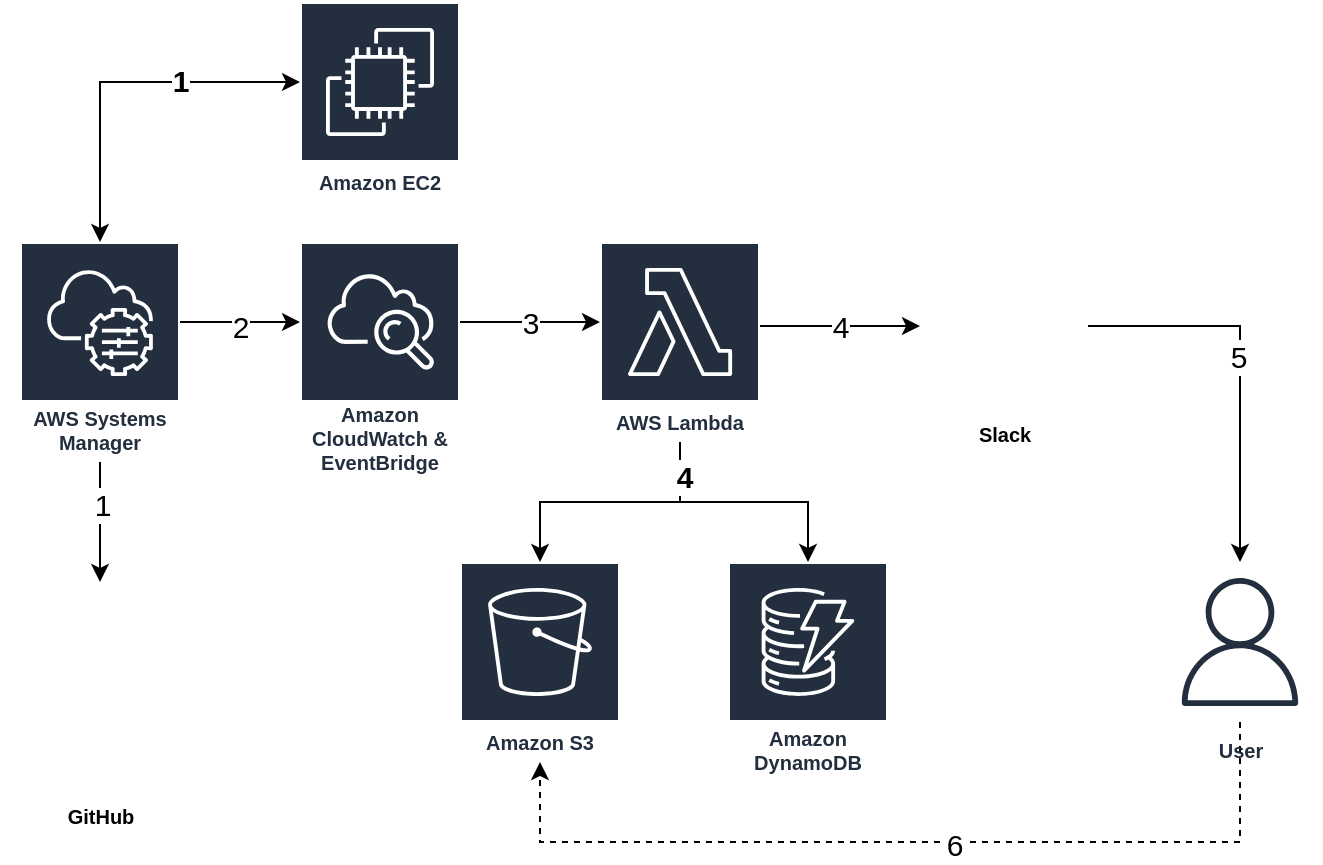 <mxfile version="13.6.5">
    <diagram id="GTJh1MHkDbuRaUY5mgAX" name="Page-1">
        <mxGraphModel dx="684" dy="241" grid="1" gridSize="10" guides="1" tooltips="1" connect="1" arrows="1" fold="1" page="1" pageScale="1" pageWidth="827" pageHeight="1169" math="0" shadow="0">
            <root>
                <mxCell id="0"/>
                <mxCell id="1" parent="0"/>
                <mxCell id="Lx6sy5NVoJrhivqEcbPI-17" style="edgeStyle=orthogonalEdgeStyle;rounded=0;orthogonalLoop=1;jettySize=auto;html=1;startArrow=none;startFill=0;fontSize=15;" parent="1" source="Lx6sy5NVoJrhivqEcbPI-1" target="Lx6sy5NVoJrhivqEcbPI-6" edge="1">
                    <mxGeometry relative="1" as="geometry"/>
                </mxCell>
                <mxCell id="Lx6sy5NVoJrhivqEcbPI-18" style="edgeStyle=orthogonalEdgeStyle;rounded=0;orthogonalLoop=1;jettySize=auto;html=1;startArrow=none;startFill=0;fontSize=15;" parent="1" source="Lx6sy5NVoJrhivqEcbPI-1" target="Lx6sy5NVoJrhivqEcbPI-5" edge="1">
                    <mxGeometry relative="1" as="geometry">
                        <Array as="points">
                            <mxPoint x="390" y="370"/>
                            <mxPoint x="454" y="370"/>
                        </Array>
                    </mxGeometry>
                </mxCell>
                <mxCell id="2" value="4" style="edgeLabel;html=1;align=center;verticalAlign=middle;resizable=0;points=[];fontSize=15;fontStyle=1" vertex="1" connectable="0" parent="Lx6sy5NVoJrhivqEcbPI-18">
                    <mxGeometry x="-0.726" y="2" relative="1" as="geometry">
                        <mxPoint as="offset"/>
                    </mxGeometry>
                </mxCell>
                <mxCell id="Lx6sy5NVoJrhivqEcbPI-22" value="4" style="edgeStyle=orthogonalEdgeStyle;rounded=0;orthogonalLoop=1;jettySize=auto;html=1;startArrow=none;startFill=0;fontSize=15;entryX=0;entryY=0.5;entryDx=0;entryDy=0;" parent="1" source="Lx6sy5NVoJrhivqEcbPI-1" target="Lx6sy5NVoJrhivqEcbPI-8" edge="1">
                    <mxGeometry relative="1" as="geometry">
                        <mxPoint x="520" y="290" as="targetPoint"/>
                        <Array as="points">
                            <mxPoint x="450" y="282"/>
                            <mxPoint x="450" y="282"/>
                        </Array>
                    </mxGeometry>
                </mxCell>
                <mxCell id="Lx6sy5NVoJrhivqEcbPI-1" value="AWS Lambda" style="outlineConnect=0;fontColor=#232F3E;gradientColor=none;strokeColor=#ffffff;fillColor=#232F3E;dashed=0;verticalLabelPosition=middle;verticalAlign=bottom;align=center;html=1;whiteSpace=wrap;fontSize=10;fontStyle=1;spacing=3;shape=mxgraph.aws4.productIcon;prIcon=mxgraph.aws4.lambda;" parent="1" vertex="1">
                    <mxGeometry x="350" y="240" width="80" height="100" as="geometry"/>
                </mxCell>
                <mxCell id="Lx6sy5NVoJrhivqEcbPI-2" value="Amazon EC2" style="outlineConnect=0;fontColor=#232F3E;gradientColor=none;strokeColor=#ffffff;fillColor=#232F3E;dashed=0;verticalLabelPosition=middle;verticalAlign=bottom;align=center;html=1;whiteSpace=wrap;fontSize=10;fontStyle=1;spacing=3;shape=mxgraph.aws4.productIcon;prIcon=mxgraph.aws4.ec2;" parent="1" vertex="1">
                    <mxGeometry x="200" y="120" width="80" height="100" as="geometry"/>
                </mxCell>
                <mxCell id="Lx6sy5NVoJrhivqEcbPI-16" value="3" style="edgeStyle=orthogonalEdgeStyle;rounded=0;orthogonalLoop=1;jettySize=auto;html=1;startArrow=none;startFill=0;fontSize=15;" parent="1" source="Lx6sy5NVoJrhivqEcbPI-3" target="Lx6sy5NVoJrhivqEcbPI-1" edge="1">
                    <mxGeometry relative="1" as="geometry">
                        <Array as="points">
                            <mxPoint x="330" y="280"/>
                            <mxPoint x="330" y="280"/>
                        </Array>
                    </mxGeometry>
                </mxCell>
                <mxCell id="Lx6sy5NVoJrhivqEcbPI-3" value="Amazon CloudWatch &amp;amp; EventBridge" style="outlineConnect=0;fontColor=#232F3E;gradientColor=none;strokeColor=#ffffff;fillColor=#232F3E;dashed=0;verticalLabelPosition=middle;verticalAlign=bottom;align=center;html=1;whiteSpace=wrap;fontSize=10;fontStyle=1;spacing=3;shape=mxgraph.aws4.productIcon;prIcon=mxgraph.aws4.cloudwatch;" parent="1" vertex="1">
                    <mxGeometry x="200" y="240" width="80" height="120" as="geometry"/>
                </mxCell>
                <mxCell id="Lx6sy5NVoJrhivqEcbPI-11" style="edgeStyle=orthogonalEdgeStyle;rounded=0;orthogonalLoop=1;jettySize=auto;html=1;fontSize=10;startArrow=classic;startFill=1;" parent="1" source="Lx6sy5NVoJrhivqEcbPI-4" target="Lx6sy5NVoJrhivqEcbPI-2" edge="1">
                    <mxGeometry relative="1" as="geometry">
                        <Array as="points">
                            <mxPoint x="100" y="160"/>
                        </Array>
                    </mxGeometry>
                </mxCell>
                <mxCell id="Lx6sy5NVoJrhivqEcbPI-12" value="&lt;b style=&quot;font-size: 15px;&quot;&gt;1&lt;/b&gt;" style="edgeLabel;html=1;align=center;verticalAlign=middle;resizable=0;points=[];fontSize=15;" parent="Lx6sy5NVoJrhivqEcbPI-11" vertex="1" connectable="0">
                    <mxGeometry x="0.043" y="-26" relative="1" as="geometry">
                        <mxPoint x="26" y="-27" as="offset"/>
                    </mxGeometry>
                </mxCell>
                <mxCell id="Lx6sy5NVoJrhivqEcbPI-14" style="edgeStyle=orthogonalEdgeStyle;rounded=0;orthogonalLoop=1;jettySize=auto;html=1;startArrow=none;startFill=0;fontSize=15;" parent="1" source="Lx6sy5NVoJrhivqEcbPI-4" target="Lx6sy5NVoJrhivqEcbPI-3" edge="1">
                    <mxGeometry relative="1" as="geometry">
                        <Array as="points">
                            <mxPoint x="160" y="280"/>
                            <mxPoint x="160" y="280"/>
                        </Array>
                    </mxGeometry>
                </mxCell>
                <mxCell id="Lx6sy5NVoJrhivqEcbPI-15" value="2" style="edgeLabel;html=1;align=center;verticalAlign=middle;resizable=0;points=[];fontSize=15;" parent="Lx6sy5NVoJrhivqEcbPI-14" vertex="1" connectable="0">
                    <mxGeometry y="-2" relative="1" as="geometry">
                        <mxPoint as="offset"/>
                    </mxGeometry>
                </mxCell>
                <mxCell id="Lx6sy5NVoJrhivqEcbPI-32" style="edgeStyle=orthogonalEdgeStyle;rounded=0;orthogonalLoop=1;jettySize=auto;html=1;entryX=0.5;entryY=0;entryDx=0;entryDy=0;startArrow=none;startFill=0;fontSize=15;" parent="1" source="Lx6sy5NVoJrhivqEcbPI-4" target="Lx6sy5NVoJrhivqEcbPI-31" edge="1">
                    <mxGeometry relative="1" as="geometry"/>
                </mxCell>
                <mxCell id="Lx6sy5NVoJrhivqEcbPI-33" value="1" style="edgeLabel;html=1;align=center;verticalAlign=middle;resizable=0;points=[];fontSize=15;" parent="Lx6sy5NVoJrhivqEcbPI-32" vertex="1" connectable="0">
                    <mxGeometry x="-0.3" y="1" relative="1" as="geometry">
                        <mxPoint as="offset"/>
                    </mxGeometry>
                </mxCell>
                <mxCell id="Lx6sy5NVoJrhivqEcbPI-4" value="AWS Systems Manager" style="outlineConnect=0;fontColor=#232F3E;gradientColor=none;strokeColor=#ffffff;fillColor=#232F3E;dashed=0;verticalLabelPosition=middle;verticalAlign=bottom;align=center;html=1;whiteSpace=wrap;fontSize=10;fontStyle=1;spacing=3;shape=mxgraph.aws4.productIcon;prIcon=mxgraph.aws4.systems_manager;" parent="1" vertex="1">
                    <mxGeometry x="60" y="240" width="80" height="110" as="geometry"/>
                </mxCell>
                <mxCell id="Lx6sy5NVoJrhivqEcbPI-5" value="Amazon DynamoDB" style="outlineConnect=0;fontColor=#232F3E;gradientColor=none;strokeColor=#ffffff;fillColor=#232F3E;dashed=0;verticalLabelPosition=middle;verticalAlign=bottom;align=center;html=1;whiteSpace=wrap;fontSize=10;fontStyle=1;spacing=3;shape=mxgraph.aws4.productIcon;prIcon=mxgraph.aws4.dynamodb;" parent="1" vertex="1">
                    <mxGeometry x="414" y="400" width="80" height="110" as="geometry"/>
                </mxCell>
                <mxCell id="Lx6sy5NVoJrhivqEcbPI-6" value="Amazon S3" style="outlineConnect=0;fontColor=#232F3E;gradientColor=none;strokeColor=#ffffff;fillColor=#232F3E;dashed=0;verticalLabelPosition=middle;verticalAlign=bottom;align=center;html=1;whiteSpace=wrap;fontSize=10;fontStyle=1;spacing=3;shape=mxgraph.aws4.productIcon;prIcon=mxgraph.aws4.s3;" parent="1" vertex="1">
                    <mxGeometry x="280" y="400" width="80" height="100" as="geometry"/>
                </mxCell>
                <mxCell id="Lx6sy5NVoJrhivqEcbPI-27" style="edgeStyle=orthogonalEdgeStyle;rounded=0;orthogonalLoop=1;jettySize=auto;html=1;startArrow=none;startFill=0;fontSize=15;" parent="1" source="Lx6sy5NVoJrhivqEcbPI-8" target="Lx6sy5NVoJrhivqEcbPI-23" edge="1">
                    <mxGeometry relative="1" as="geometry"/>
                </mxCell>
                <mxCell id="Lx6sy5NVoJrhivqEcbPI-28" value="5" style="edgeLabel;html=1;align=center;verticalAlign=middle;resizable=0;points=[];fontSize=15;" parent="Lx6sy5NVoJrhivqEcbPI-27" vertex="1" connectable="0">
                    <mxGeometry x="-0.227" y="-15" relative="1" as="geometry">
                        <mxPoint as="offset"/>
                    </mxGeometry>
                </mxCell>
                <mxCell id="Lx6sy5NVoJrhivqEcbPI-8" value="&lt;font size=&quot;1&quot; color=&quot;#000000&quot;&gt;&lt;b style=&quot;background-color: rgb(255 , 255 , 255)&quot;&gt;Slack&lt;/b&gt;&lt;/font&gt;" style="shape=image;html=1;verticalAlign=top;verticalLabelPosition=bottom;labelBackgroundColor=#ffffff;imageAspect=0;aspect=fixed;image=https://cdn2.iconfinder.com/data/icons/social-media-2189/48/29-Slack-128.png;fontSize=10;" parent="1" vertex="1">
                    <mxGeometry x="510" y="240" width="84" height="84" as="geometry"/>
                </mxCell>
                <mxCell id="Lx6sy5NVoJrhivqEcbPI-29" style="edgeStyle=orthogonalEdgeStyle;rounded=0;orthogonalLoop=1;jettySize=auto;html=1;startArrow=none;startFill=0;fontSize=15;dashed=1;" parent="1" source="Lx6sy5NVoJrhivqEcbPI-23" target="Lx6sy5NVoJrhivqEcbPI-6" edge="1">
                    <mxGeometry relative="1" as="geometry">
                        <Array as="points">
                            <mxPoint x="670" y="540"/>
                            <mxPoint x="320" y="540"/>
                        </Array>
                    </mxGeometry>
                </mxCell>
                <mxCell id="Lx6sy5NVoJrhivqEcbPI-30" value="6" style="edgeLabel;html=1;align=center;verticalAlign=middle;resizable=0;points=[];fontSize=15;" parent="Lx6sy5NVoJrhivqEcbPI-29" vertex="1" connectable="0">
                    <mxGeometry x="-0.098" y="1" relative="1" as="geometry">
                        <mxPoint as="offset"/>
                    </mxGeometry>
                </mxCell>
                <mxCell id="Lx6sy5NVoJrhivqEcbPI-23" value="&lt;font style=&quot;font-size: 10px&quot;&gt;&lt;b&gt;User&lt;/b&gt;&lt;/font&gt;" style="outlineConnect=0;fontColor=#232F3E;gradientColor=none;strokeColor=#232F3E;fillColor=#ffffff;dashed=0;verticalLabelPosition=bottom;verticalAlign=top;align=center;html=1;fontSize=12;fontStyle=0;aspect=fixed;shape=mxgraph.aws4.resourceIcon;resIcon=mxgraph.aws4.user;" parent="1" vertex="1">
                    <mxGeometry x="630" y="400" width="80" height="80" as="geometry"/>
                </mxCell>
                <mxCell id="Lx6sy5NVoJrhivqEcbPI-31" value="&lt;font style=&quot;font-size: 10px&quot; color=&quot;#000000&quot;&gt;&lt;b style=&quot;background-color: rgb(255 , 255 , 255)&quot;&gt;GitHub&lt;/b&gt;&lt;/font&gt;" style="shape=image;html=1;verticalAlign=top;verticalLabelPosition=bottom;labelBackgroundColor=#ffffff;imageAspect=0;aspect=fixed;image=https://cdn4.iconfinder.com/data/icons/miu-social/60/github-social-media-128.png;fontSize=15;" parent="1" vertex="1">
                    <mxGeometry x="50" y="410" width="100" height="100" as="geometry"/>
                </mxCell>
            </root>
        </mxGraphModel>
    </diagram>
</mxfile>
